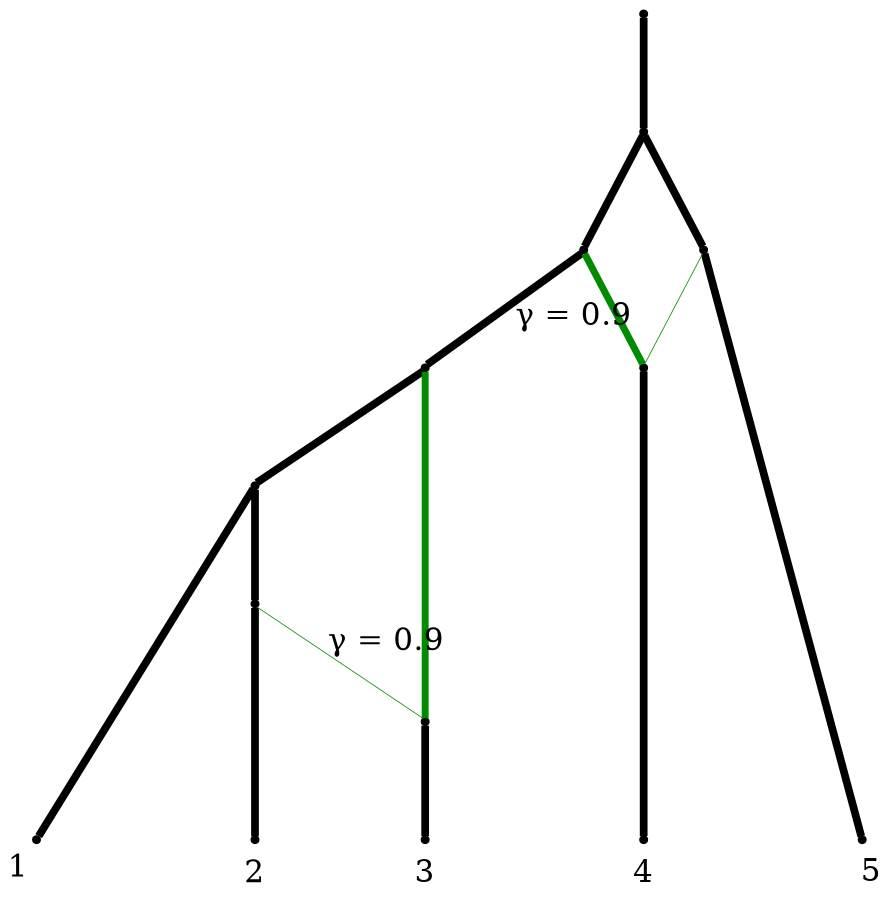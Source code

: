 Graph Phylogeny { 
    labelloc=b 
    ratio="fill"; 
    size="6 ,8"; 
    nodesep=0.5; 
    splines=line; 
    edge [fontsize=16.0]; 
    node [shape = point] 
    rank=max 1 
  subgraph    { 2 , 3 , 5 , 6 , 8 } 
    2 [label=2] [shape = point] 
    3 [label=3] [shape = point] 
    5 [label=5] [shape = point] 
    6 [label=6] [shape = point] 
    8 [label=8] [shape = point] 
 
     1 -- -2 [penwidth=4]; 
     -2 -- -3
                                  [penwidth=4]; 
     -3 -- -4
                                  [penwidth=4]; 
     -4 -- -5
                                  [penwidth=4]; 
     -5 -- 2
                                  [headlabel=1]
                                  [labeldistance=2.0]
                                  [labelangle=180.0]
                                  [penwidth=4]; 
     -5 -- -6
                                  [penwidth=4]; 
     -6 -- 3
                                  [headlabel=2]
                                  [labeldistance=2.0]
                                  [labelangle=180.0]
                                  [penwidth=4]; 
   -6 -- 4
                                  [color=green4]
                                  [penwidth=0.4]; 
   -4 -- 4
                                  [color=green4]
                                  [penwidth=3.6]
                                  [headlabel=" &gamma; = 0.9"]
                                  [labeldistance = 4.5]
                                  [labelangle=30.0]; 
     4 -- 5
                                  [headlabel=3]
                                  [labeldistance=2.0]
                                  [labelangle=180.0]
                                  [penwidth=4]; 
   -3 -- 7
                                  [color=green4]
                                  [penwidth=3.6]
                                  [headlabel=" &gamma; = 0.9"]
                                  [labeldistance = 4.5]
                                  [labelangle=30.0]; 
     7 -- 6
                                  [headlabel=4]
                                  [labeldistance=2.0]
                                  [labelangle=180.0]
                                  [penwidth=4]; 
     -2 -- -9
                                  [penwidth=4]; 
     -9 -- 8
                                  [headlabel=5]
                                  [labeldistance=2.0]
                                  [labelangle=180.0]
                                  [penwidth=4]; 
   -9 -- 7
                                  [color=green4]
                                  [penwidth=0.4]; 
}